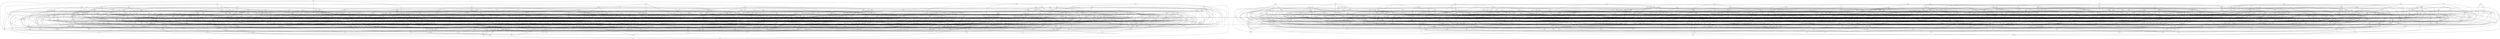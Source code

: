 graph aoc {cxq--nfp;cxq--chr;cxq--dzz;cxq--ljr;rgp--qbd;rgp--dxz;rgp--gjx;rgp--llm;crr--pkp;cbm--mpk;cbm--mfj;xtl--rqp;xtl--dgj;xtl--nxf;xtl--bcr;xtl--phb;nsj--zfl;bjl--dnj;nvj--jpn;qhd--tcs;qhd--vgk;qhd--mjs;qhd--tjt;qhd--mlf;qhd--fbh;qhd--jfb;dtk--zdf;dtk--dsb;dtk--xtn;dtk--czh;htd--kgm;htd--vtm;shr--szp;shr--zhz;jhs--dhv;jhs--frb;jhs--jhh;csm--fnb;csm--qjp;csm--rnm;lqp--ssv;lqp--qjj;lqp--gdv;lqp--vqm;rkd--ltx;rkd--fdx;rkd--xhj;rkd--gpx;tgt--pbb;tgt--vqt;cvr--zxx;cvr--cgt;zld--rdg;dtf--rxz;dtf--xjp;dtf--xks;dtf--vbt;hqx--ntz;hqx--nnd;fpz--nkd;pmp--smm;pmp--fgx;xpf--dkp;xpf--gzg;qjx--tgq;qjx--qkf;tdq--ngf;xds--rdk;xds--vdn;xds--zhx;xds--gvn;llh--ssk;llh--pqx;llh--tnn;cqb--rdg;zds--gzg;zds--tsj;dbr--nxt;dbr--grn;dbr--dkl;dbr--bcr;zgk--xls;zgk--hzr;ckq--rbh;ckq--hks;mzf--zcm;mzf--qjj;mzf--czj;mzf--cvj;lfr--xvq;lfr--cdj;lfr--gxl;lfr--htv;gzh--gdj;hjk--rpj;hjk--fsf;hjk--mkk;hjk--knx;jhx--lxc;jhx--fsc;jhx--tbn;mtf--vxd;mtf--llg;mtf--nct;mtf--sxg;ftl--fks;xfp--cjt;ddg--cbk;ddg--qmv;qmk--rjb;qmk--pmb;qmk--jjf;rms--nnb;rms--nqt;rms--hzv;rms--jll;lkl--tlb;lkl--gcg;lkl--brr;lkl--hpq;rdl--zgk;rdl--pqt;rdl--hjc;rdl--grl;knb--kvk;knb--lck;knb--mst;knb--fhg;vkb--zqt;vkb--jjf;vkb--qrd;vkb--mdz;vkb--bfp;jdk--snl;jdk--gpx;jdk--rqs;lsd--zjk;lsd--xnq;lsd--psf;lsd--xdl;rlb--lck;rlb--sdj;mmm--btm;mmm--vxd;mmm--svg;mmm--qcn;dsf--tcl;dsf--tfq;qql--dxc;qql--pxl;qql--xxh;qql--mvp;dgz--fvh;dgz--hsl;dgz--kqr;dgz--hlc;jlp--flj;jlp--dsf;jlp--nbb;szp--kzr;gst--crj;gst--llh;gst--rrh;gst--xtn;zkz--bgr;zkz--xzj;zkz--jxv;jjh--sch;jjh--cbm;jjh--spl;jjh--rqp;rhg--rjz;kcz--pvd;kcz--pjq;kcz--jbs;kcz--gxt;kcz--grh;kcz--flx;mmn--nrr;mmn--gtc;mmn--zlz;mmn--bnm;pxl--zfl;pxl--zvz;pxl--mgk;drn--pqg;drn--fpq;drn--bfj;drn--kdr;vpb--tbn;kbm--vjn;kbm--tzg;pmx--mbj;vzt--rcx;vzt--tlb;gnl--kcm;brj--fth;brj--zkq;brj--pbt;brj--gpd;brj--vth;vmf--nnj;vmf--znf;dmd--dgs;dmd--pxc;dmd--jdt;hlc--sfc;jqq--zln;jqq--tdq;rxc--mtk;knt--fqt;knt--pfs;knt--ztz;knt--bnb;qsk--cxd;qsk--xjx;qgq--nxf;qgq--rkz;qgq--gsr;qgq--lnq;gfj--ngh;gfj--dmd;gfj--stj;dfx--qqz;dfx--cnc;dfx--ckt;nbn--cft;nbn--gpp;xqq--ftl;xqq--jtk;xqq--frb;xqq--hfx;nqr--glh;nqr--njb;nqr--hrp;nqr--hbn;lhj--krc;lhj--hlx;xvj--tkc;xvj--qmv;mln--vvb;hqc--gdv;hqc--xjt;hqc--nkr;btr--dkc;btr--hrf;tlp--rfl;tlp--tqc;tlp--tgk;tlp--kpx;mmz--ngh;mmz--zjk;kgv--rrh;ffm--vtm;ffm--krb;ffm--rqn;ffm--xfp;zpf--lbj;bjq--jch;bjq--bjd;kqc--qpv;kqc--gkq;kqc--vgk;kqc--rld;rss--dxt;rss--glf;rss--nmp;rss--ldl;rss--hgg;rss--tdm;rss--vvt;cnz--xck;cnz--pnx;cnz--xqg;rnh--dcz;rnh--xnv;rnh--cqz;rnh--cht;rmg--mzm;rmg--pnl;rmg--zph;rmg--dpt;pfr--zkj;pfr--tzf;pfr--djz;cdq--dhv;cdq--mdd;cdq--qkf;cdq--btp;msq--fps;msq--jvz;msq--nhd;msq--jzs;qkk--jpn;qkk--kpx;qkk--bqv;qkk--vfd;qkk--bgd;fmr--mcl;fmr--rsj;fmr--cpf;vff--hkq;gsb--hpq;gsb--gdj;gsb--xjp;ppx--cpt;ppx--tjt;ppx--hkg;ppx--tjh;vlf--vzf;vlf--vsn;hsm--bps;hsm--bcc;xmc--mvm;xmc--zhp;xmc--njb;xmc--rmd;rvv--tbn;rvv--rrh;rvv--rnj;rvv--nsj;zrq--cpf;zrq--jzx;zrq--lnl;qcn--dkp;qcn--rpq;ggg--dzh;ggg--hxd;ggg--rqp;sjg--zdk;sjg--kzr;sjg--fmv;zbn--hgp;zbn--ltf;zbn--grh;zlh--hzm;zlh--jrb;zlh--tbn;xjt--hgk;xjt--ngk;zbx--htv;mqz--zkq;mqz--tkk;mqz--jjf;mqz--xsn;pfg--snl;jjg--rhk;jjg--qtb;jjg--gsb;jjg--tgt;mdg--szq;mdg--rxc;mdg--jbz;mdg--sft;mdg--rlg;mdg--szp;rtc--hbs;rtc--ftk;rtc--fpt;rtc--jmv;gjr--tbx;gxl--fbh;gxl--bxk;hgp--qpp;pdp--kpr;pdp--dmp;pdp--cjt;pdp--nlt;gnb--qzj;rqv--hxx;fxk--nxq;lzf--dxx;lzf--ttj;lzf--lhj;lzf--zkq;tzm--dkh;tzm--llg;tzm--mtr;tzm--bpk;dmn--xpk;dmn--rzn;dmn--pjk;dmn--kbm;fnv--ztt;fnv--jpl;fnv--gxb;fnv--mtr;sfd--gdj;sfd--mrq;sfd--qrd;ndj--cvj;ndj--txf;ndj--zfh;ndj--mtd;tfh--jsk;tfh--pdk;tfh--gxn;tfh--dgb;xpp--zql;xpp--vzh;xpp--xhm;hmv--rcj;hmv--kfm;hmv--mkk;shg--cnl;shg--stt;nsr--hrp;nsr--hbx;mtk--snz;mbk--nxt;mbk--plq;tzf--plv;tzf--mhj;tzf--ppp;xnn--qtb;xnn--cht;xnn--ngd;cms--ktz;rml--kdj;rml--zhz;nsp--rhb;mdd--vqp;mdd--kdj;mdd--fqx;tvx--zvh;tvx--vcc;tvx--tdq;tvx--mfh;qtl--qkf;qtl--ltr;qtl--jfg;qtl--rjb;hml--fth;hml--xrx;ftq--hhj;ftq--dcc;ftq--jkf;ntc--hkc;ntc--pnl;ntc--rcl;ntc--qsq;dvm--hqp;mbf--qjt;mbf--cnl;mbf--tnn;mbf--fnq;mrd--rqs;mrd--spl;ppf--qgz;ppf--xpx;ppf--fbh;ths--cds;ths--jnc;ths--dcn;brl--bjm;brl--mrq;gpp--mrq;gpp--tqc;mfm--lqg;mfm--mbq;mfm--shg;dnl--fhz;dnl--btm;dnl--nfc;dnl--tgk;hld--tvl;hld--rpn;hld--snz;xmp--nsp;xmp--xvz;xmp--gcp;dxz--rtl;dxz--mdz;dxz--hnf;rtj--rhb;rtj--hrt;xxq--jlk;xxq--snh;xxq--qtr;xxq--vlg;xxq--xdq;xxq--rxr;jzq--mvf;jzq--vrl;jzq--fxb;svg--rtl;svg--kkl;svg--hpq;qjt--xvn;qjt--jdl;qjt--vqm;nnn--vkq;nnn--mzm;nnn--gpb;nnn--mvv;dqf--fsb;dqf--jrb;dqf--qjp;fxh--lgp;fxh--xps;fxh--cnt;fxh--knq;jhl--vqp;ngm--thx;ngm--chd;dpx--kgr;dpx--nnb;pjk--ksk;pjk--mbq;pjk--lqr;ffp--xqh;ffp--cpt;ffp--cxv;pkc--mcz;rsn--dsf;rsn--ppd;rsn--lkl;qmv--jxv;vts--tkk;vts--jfg;bpx--ntv;bpx--lqd;bpx--ltr;bpx--vzf;scm--cnc;scm--rzt;gzl--zhq;gzl--vkq;kxc--gbp;kxc--pqq;kxc--chr;gxb--xtm;kpx--rhk;kpx--gcv;kpx--cbq;kpx--bfj;kpx--zxx;tfr--dmx;tfr--bdl;tfr--gmb;pgk--qvm;pgk--kzv;pgk--ddr;pgk--xjp;bxr--ngx;bxr--dfx;bxr--jdp;czs--fxb;czs--tkg;zlz--qjj;npt--fxf;npt--hxx;npt--dvm;shl--jvd;shl--tjt;shl--bmh;cqs--lmn;cqs--hks;dzh--tlc;zrp--nkr;zrp--mrn;zrp--djj;zrp--rhl;flx--zrh;flx--gql;gpx--ppq;zvz--kxt;zvz--rcj;nmz--tdv;nmz--ntv;nmz--vbt;jbp--bgr;jbp--gcp;qfn--jfb;qfn--qns;qfn--mhq;qfn--dfl;sdb--jvd;stm--mrj;dpf--xtm;dpf--vzt;dpf--gqx;hjq--vlh;hjq--bvq;hbn--gnz;hbn--mkv;xpj--fpz;zlt--tzv;zlt--zql;zlt--pkc;zlt--dzd;vnm--pmx;vnm--cck;vnm--jpp;vnm--vts;dgj--fnq;dgj--nnp;jkc--thq;jkc--rqx;jkc--fhj;jkc--pfd;dnj--ggb;dnj--rfp;kvf--gnk;kvf--cnf;kvf--klp;kvf--vxv;vxp--rpn;nlg--cbk;nlg--zvt;ztc--nbb;ztc--jhs;ztc--vbt;mpk--hsj;kxq--xhn;kxq--vcf;pjq--tzg;pjq--ktd;rnj--bbb;njf--jjq;njf--xtd;njf--bxq;njf--blq;tkh--pff;tkh--slj;bsq--cdj;blq--rnm;blq--btr;blq--gdv;blq--ptj;cvz--hqz;cvz--msx;cvz--lqr;cqz--ljn;cqz--ztz;cqz--fth;zft--tfb;zft--tdn;zft--mbk;pxq--gnk;pxq--vqm;lgr--lhj;lgr--zgc;lgr--rtk;bqk--tvl;bqk--jnq;bqk--nsp;cfb--znp;cfb--bxj;cfb--cgt;lsh--dhv;lsh--mxq;lsh--zzb;xck--gnk;gxt--grd;dcn--ctg;hxx--fjd;hxx--vdt;vlt--ktj;vlt--lgp;vlt--stt;gdb--phd;gdb--gbp;gdb--mrf;gdb--vts;kmk--gtn;kmk--cts;kmk--vjn;kmk--qcp;tlb--rlg;pvk--vpc;pvk--rfx;pvk--xtz;gqg--fpf;gqg--tbx;lqf--tvl;lqf--lfc;lqf--ngq;lqf--gxb;qkb--ngv;qnn--hmp;qnn--qpb;mlf--grs;xhb--qqd;xhb--krq;xhb--zqt;lzs--thq;cqd--rmm;cqd--plv;pbv--vmf;pbv--lxl;pbv--rhk;pbv--xhb;jvx--sxc;jvx--pgx;jvx--xtc;jvx--hkc;ngq--pff;fph--cgv;fph--jdp;fph--slr;fph--jdk;zns--xpp;zns--clm;zns--ftl;zns--cqs;zns--gdx;psd--hkc;psd--ngv;psd--pvk;psd--mkv;ngx--jxm;ngx--mcb;vcf--xmq;vcf--nqz;gbx--kbd;gbx--ftk;gbx--vdm;gbx--kvd;zhz--dcz;lrz--rxn;lrz--stj;spk--dtk;spk--vjn;spk--bhm;spk--kcf;spk--njb;ftr--jcf;ftr--srn;ptd--qrz;ptd--nkn;ptd--xjx;ptd--scm;kgm--qmd;kgm--mhq;bkk--qrv;bkk--nrr;bkk--rjf;gjv--fcc;gjv--bxq;crj--qfq;ngh--vsn;ltf--mjm;ltf--qhj;qjp--ktj;gxh--gql;gxh--hrl;gvn--tkg;gvn--ngp;zth--vkq;zth--bhm;zth--kvr;zth--jbs;mtj--zql;mtj--vxd;mtj--prn;gtq--qhj;gtq--xlp;gtq--mff;xrx--ccl;xrx--bsz;xrx--qmj;cxd--zsr;sfc--dgj;sfc--xtz;dvx--qhj;hhs--tfb;hhs--kcp;lhs--kqg;lhs--vkq;lhs--pkj;lhs--mpm;jmk--fpq;jmk--nzc;jmk--sxg;jmk--lvt;lpv--xxj;lpv--rlg;lpv--dzz;xtn--zrh;xtn--qgx;gzm--dcs;gzm--jdp;gzm--tfj;cnj--dzz;cnj--ssf;cnj--dkj;cnj--vzf;pqx--nqs;knq--ssv;knq--cnc;qsb--jlk;qsb--hqc;qsb--tfj;qsb--bhm;qsb--xzb;qsb--xgs;gtc--zrs;gtc--mln;mrf--tfq;mrf--hfx;mrf--jvz;jxz--thq;jxz--mzm;jxz--thz;vlv--zlh;vlv--hmm;vlv--cmg;vlv--tgb;hjc--gpb;hjc--fsk;hjc--gnl;vgm--pzl;vgm--kxt;hdb--hkg;hdb--hgk;hdb--snh;hdb--glx;cjz--rrs;cjz--rtk;cjz--zkl;hkc--xpj;dhp--fgn;dhp--lzs;dhp--tdn;dhp--dvx;dhp--gpx;ddt--jsq;ddt--rjm;clm--hzb;vth--jjf;vth--bfj;nrx--tdt;nrx--rsc;nrx--cfr;nrx--kxq;bkb--zxg;bkb--ztz;bkb--szh;crk--sgs;crk--tlj;crk--bqv;crk--xmj;crk--zjm;tmx--ckg;tmx--vgm;tmx--rdm;tmx--rcm;tmx--mhd;kbd--mvm;kbd--smz;kbd--xtc;qld--jnv;qld--gpf;qld--zrh;qld--xgs;jfb--pvb;jfb--hmm;shm--dgb;shm--pdf;mff--bvq;pdh--bqk;pdh--ztt;pdh--zkl;pdh--dns;pdh--xch;nmg--bfg;nmg--qmd;nmg--tbb;nmg--qcp;vnb--bsz;vnb--mmz;vnb--klj;vnb--vkf;vnb--nfc;xxj--ljr;xxj--jmt;xxj--txt;xxj--njd;dns--plv;ccs--lpx;ccs--djn;ccs--hxh;ccs--pcj;ccs--cnk;fsc--stg;xnv--fzp;xxh--dgr;xxh--kxt;vtb--mjm;dzq--plv;dzq--dkj;dzq--lhd;jxn--xzr;jxn--jkm;jxn--hkg;jmp--gvb;jmp--hqz;jmp--ths;jmp--cnt;jmp--fnj;tck--vzh;tck--tpd;tck--tsj;hlx--rhk;hlx--vrl;hlj--hgk;nnj--tbx;cts--mln;cts--fqn;cts--thz;qsq--ckt;fps--xgk;fps--ngp;ffg--kpt;ffg--hgg;czj--vvb;czj--jrb;czj--pfg;xzv--pvb;xzv--fmr;xzv--gql;qhf--hgg;qhf--chd;qhf--jdl;nfh--rrg;nfh--crj;nfh--hqh;nfh--mdh;nfh--cbf;fmv--lck;fmv--brd;qsr--qgz;qsr--cml;qsr--bxq;qsr--kvr;bjx--brr;bjx--npg;bjx--trc;bjx--lxl;bjx--pzc;hmm--sch;mph--fhj;mph--jbm;mph--hsz;xqm--fcc;xqm--sdn;xqm--vfm;xqm--vxc;xqm--gsx;kxs--dnf;kxs--jqm;kxs--vcp;kxs--zht;lzx--pmp;lzx--xpv;fxr--xvl;fxr--vbv;fxr--dmx;fxr--dgs;pkp--dns;pbz--nfm;pbz--chr;pbz--bxj;pbz--ddr;fcf--qmk;fcf--vzt;fcf--fxk;fcf--dzb;fcf--qbj;djj--ldb;djj--vxk;vqq--dgm;vqq--qgm;xlg--fxk;xlg--ssf;xlg--lhd;xlg--rgj;vdn--mxq;vdn--zmj;cdk--jgp;cdk--njf;cdk--qtz;ffb--cfb;ffb--rtl;ffb--jlp;ffb--ztc;ppn--psp;ppn--scm;ppn--cjt;zsp--mpm;zsp--knx;zsp--hzr;zsp--hbx;zsp--bff;tgb--vqm;tgb--qtr;rfd--dhp;rfd--gxl;rfd--ffm;hjv--fdx;hjv--fsc;hjv--mfm;kcm--gql;cck--gzv;cck--fmv;vfg--bnm;vfg--pnx;vfg--vnp;vfg--kfm;lfx--sft;lfx--bqh;lfx--qmj;lfx--dzz;lfx--pqq;lfx--tkg;sfq--dkc;sfq--xgs;sfq--bhh;sfq--xvq;rsz--kqr;jdl--cnt;ntn--zqb;ntn--stn;ntn--xhn;ntn--fhz;lqb--xvl;lqb--vxj;lqb--qtl;lqb--vkf;snh--mch;hfg--lgr;hfg--xnn;hfg--cjf;hfg--mdt;hfg--bsz;zqt--ghk;zqt--nmj;zqt--ljr;rfc--rml;rfc--lzk;rfc--xvz;rfc--kxc;tbb--nxf;dsk--jfm;dsk--nhg;dsk--smm;dsk--hfv;dsk--vjc;fsk--hrl;fsk--vng;zfj--gqg;zfj--tkj;zfj--fgx;zfj--mbj;mxn--dkl;mxn--cxs;mxn--zcm;mxn--dsb;xfg--gnb;xfg--dkc;xfg--dhp;xfg--zhp;mqj--mdt;mqj--jbz;dbh--qgd;dbh--vqm;zhr--xmd;zhr--mhm;zhr--nkl;ccf--qlr;ccf--rld;ccf--psp;ccf--hxc;ccf--dxc;grh--nkd;snb--smx;snb--fpp;snb--slj;zln--nzc;bff--tbk;bff--cpf;bff--vff;bff--fcc;bff--sss;dgr--fsk;dgr--blk;rzn--jch;dcz--zql;pdk--hpq;pdk--nnx;rqn--fnp;xtd--hrl;xtd--qpp;qhn--pkc;qhn--ngh;qhn--snz;qmf--ppp;qmf--rgj;qmf--fmv;qmf--mkp;tld--cfl;tld--gpb;sss--rnj;sss--kvr;sss--stg;sss--jgp;vkx--tbm;vkx--hbs;vkx--dvx;vkx--jck;gcg--nmh;gcg--bjl;gcg--clm;hhm--qlr;hhm--bvc;pvd--gxt;pvd--pkj;nfp--jcf;czv--mdt;czv--bdr;mgt--kxc;mgt--mhn;mgt--pmf;mgt--bhq;lcj--pkp;lcj--mtj;pzc--gpd;pzc--stn;fnl--mlr;fnl--qff;fnl--dtd;lmv--gdt;lmv--xqq;lmv--sxg;lnq--rcm;zdl--xtc;zdl--jvd;zdl--jvx;zdl--mtd;blx--hkq;kgr--zrh;ppq--bhm;gpd--cms;jpn--qgl;jpn--bjl;gmb--xmt;gmb--nnj;gmb--rtj;kvl--vlt;kvl--cnz;kvl--nxf;kvl--rdl;pmb--snz;nzc--hrt;nzc--dzz;nzc--qcn;vpg--npt;vpg--vkp;vpg--csd;vpg--vjv;rfl--cmn;dgs--rcx;bfp--rkg;bfp--rcx;zsr--sch;zsr--qrz;jft--lvp;jft--zft;jft--blq;jft--pxq;znf--gjx;znf--lzx;znf--mfr;znf--nqx;ccl--cbq;ccl--bgr;vkp--nqz;vkp--ngp;hkd--mtd;hkd--tbn;hkd--ppq;qbn--jxt;qbn--jsk;qbn--hvz;jmt--dcp;jmt--rhg;jmt--hkl;nkl--xpn;qpz--jgc;qpz--jrb;qpz--vnt;qpz--xpj;zzm--knx;zzm--smz;zzm--tjt;zzm--cjc;zzm--qgx;zpc--bhq;zpc--ccp;zpc--gjx;zpc--pmx;bzt--qsq;bzt--fcc;bzt--zxc;bzt--tdn;gnm--vxj;gnm--rkg;gnm--pmb;gnm--qmz;gnm--qhs;gnm--gsk;gnm--vtn;bjn--rxn;tdr--dnf;tdr--zmj;tdr--smx;hsk--dzd;hsk--tkc;hsk--dgb;ppp--zld;ktz--vdt;qhh--jxm;qhh--kxz;qhh--thz;qhh--jkf;jvl--jfm;jvl--csd;jvl--rxj;jvl--jhl;njb--gpm;zvf--rcl;zvf--vxk;zvf--jjq;zvf--dlb;zkt--pzl;zkt--mcr;zkt--gpf;nkc--pzm;nkc--zkn;nkc--cms;nkc--dkp;zmc--ckg;zmc--qtr;bcc--xtz;bcc--bxg;ptj--fnb;rzv--ccl;rzv--jsq;vpl--htv;jzh--czs;jzh--shk;jzh--bhq;jzh--lhj;xnx--zzm;xnx--bxq;xnx--cjc;xnx--lkx;xnx--xxh;jdp--mfj;hmp--qdt;zkg--xpx;tgc--htd;tgc--qql;tgc--gzl;tgc--vnh;kkj--fdx;kkj--pvk;kkj--zpv;vbt--ljn;vbt--jvz;tjr--qnx;tjr--hbs;tjr--bkk;tjr--zpf;tjr--kkn;txf--kcb;dch--mlr;lnv--vxc;lnv--slq;lnv--hjv;vgk--crj;tgx--jtr;tgx--zlz;vxk--vlg;hvb--cht;jpq--cft;jpq--tlf;jpq--fgx;jpq--tbp;nfm--cfk;nfm--sxg;nfm--tdv;cbq--rhb;cbq--ttc;ksc--bhh;ksc--rzn;ksc--ljz;hxh--mlt;hxh--gxn;hxh--tkk;kqf--bdr;kqf--dcz;kqf--pjh;kqf--vcf;zkr--fxf;zkr--lzk;zkr--jtk;zkr--xks;tcf--lnk;djz--nqz;djz--gmd;jgf--jqq;jgf--mkp;jgf--gjr;jgf--tkk;jgf--txt;dzz--hvb;dzz--gbp;cgx--bqn;cgx--lqr;cgx--nxz;cgx--qsk;lkg--mhn;lkg--mck;lkg--smx;dcp--kvk;dcp--jtk;vrf--zbx;vrf--xlp;rqt--dmp;rqt--dfl;ppd--fsn;ppd--xpn;cjx--kkl;cjx--lhn;cjx--xgk;cjx--zvt;cjx--zkj;fhg--vkf;fhg--ttj;fhg--xpn;mbc--xmq;mbc--sbn;jpj--cjc;jpj--zph;jpj--fgn;jpj--ckg;pnl--xpk;pnl--qgd;btp--shp;btp--zxm;kkl--lzk;kkl--sjg;bmh--sbj;bmh--grd;bmh--dpt;ndl--rqx;ndl--rzt;ndl--hjc;ndl--ctg;mjt--jll;cbj--cxd;mdh--dpx;mdh--qns;mdh--jfp;krt--pgz;pqq--kzr;pqq--jqm;bkg--qgl;bkg--sjj;bkg--dvz;fdh--cvk;fdh--pll;mvf--zdk;cjj--zqt;cjj--cfk;cjj--bzg;pfs--ngf;dhk--lhg;dhk--rsz;dhk--mfm;cvk--flj;cvk--mhn;cvk--xpf;bzg--ddg;xhm--cqd;xhm--sxg;xhm--zln;sqx--xjf;sqx--gsk;sqx--mfh;sqx--hvb;lqg--zkg;lqg--bfg;fxf--bjm;fxf--gxn;txr--bvc;txr--szd;txr--snl;cdh--qjg;cdh--nmp;cdh--gnl;cdh--gtp;cdh--qtz;dbl--nnp;dbl--fnb;dbl--vvb;dbl--hlj;gnh--nrh;phk--hsm;phk--jkf;phk--qsq;rhl--vgk;rhl--nnd;rhl--pgz;vtt--ftl;vtt--fnv;vtt--pch;vtt--psl;vtt--lxl;kxt--hbs;ljk--cts;ljk--mdh;ljk--cjt;ljk--lqr;kpr--qkb;kpr--qgd;jgc--fnb;jgc--hlk;jgc--blq;cgt--pls;nct--cbq;nct--kbq;bql--jjf;bql--nnc;bql--fhc;bql--rjp;bql--hbj;xvz--jhl;xvz--ntm;shf--zjm;shf--hfl;shf--qcn;shf--dmx;mck--nvj;mck--zzb;drx--lvn;drx--gpb;drx--jtr;drx--sdb;vqn--ssk;rkg--hpq;rkg--dnj;ltx--mjs;brb--mtk;brb--fzp;brb--kpx;brb--ssf;zjs--mvl;zjs--zfl;zjs--cml;bcr--gll;gmv--bpk;gmv--rkh;gmv--lgf;gmv--vmf;nmp--tbm;jrn--rnq;jrn--xlb;jrn--rls;jrn--qbn;jrn--tzv;qpb--zzb;fhz--zkl;ccz--qpg;ccz--kgr;ccz--tjl;ccz--gqd;ccz--xfp;plv--mfr;zrl--nbn;zrl--cmn;zrl--lkg;zrl--nzc;nkr--cmg;vxn--fsf;vxn--cxd;vxn--vqn;xvk--qmz;xvk--fvd;xvk--gqg;xvk--vfd;nbk--pqx;nbk--mhd;nbk--jbl;nbk--zlz;thb--rfx;thb--qzj;thb--nkd;thb--nzh;kcf--ksk;kcf--dgm;kcf--rcl;kcf--hkq;jht--kcb;jht--gpf;jht--zpv;jht--jdp;slr--lnk;gtr--qbh;gtr--grd;gtr--jtr;gtr--pfd;gtr--gnh;vnt--nhm;vnt--xmn;ftk--vff;ftk--fqn;xvn--hgp;xvn--cnt;xvn--vpc;pzr--qnn;pzr--gvn;zhp--kcb;dtn--gll;dtn--kpr;dtn--ffp;dtn--sbk;dtn--sfh;dtn--tgx;dlv--ptj;dlv--jjh;dlv--dgm;kqs--fnl;kqs--nbl;kqs--nsq;kqs--zzb;kqs--ppz;vnp--mmn;vnp--jpc;vnp--cbj;flv--jsk;flv--shc;flv--vlf;flv--qcf;jml--bqk;jml--rnn;jml--jnq;jml--cqb;nkh--dlg;nkh--vpb;nkh--hqx;nkh--rqn;gbn--lqk;gbn--lgp;gbn--zxs;gbn--cmb;rcj--dgm;rcj--rcl;jxl--xdk;nhg--zmj;nhg--tgk;nhg--dkh;nrp--dgm;slj--jhh;slj--jsq;lxc--xzr;rsj--bjd;fsn--cmn;bjd--jxm;vjv--dcp;vjv--frb;vjv--rfl;ggm--qpg;ggm--ngk;rls--dhv;xvq--ktj;ffh--ssk;ffh--cnf;qtb--rpq;jmf--mjr;jmf--kkj;jmf--gll;jmf--fpt;jmf--zrp;bjp--ttr;bjp--zjk;mcp--mmz;mcp--snb;mcp--vqv;mcp--ncv;mcp--rdk;lhb--bkb;lhb--vth;lhb--gmv;lhb--zxm;crb--xhj;crb--lqr;jkb--xnv;jkb--rcv;jkb--qdt;jkb--lck;jkb--krq;jkb--qll;jll--xdk;jll--fnq;jll--xpk;glx--zhp;glx--fhj;glx--bnm;grn--vdm;grn--tdn;grn--qtz;cfl--kcp;cfl--xrq;cfl--qqz;kdv--jsl;kdv--zdf;xzz--tgq;xzz--rpn;xzz--qmj;qlf--lzf;qlf--zxg;qlf--glv;qlf--ppz;vzm--rtj;vzm--cqd;vzm--npg;lrc--zmn;lrc--vdt;stq--sch;stq--zfb;stq--bqn;stq--pkj;rqs--cpt;ncv--nmz;ncv--hnk;ncv--ghk;ncv--prn;jjv--nlt;jjv--sfh;jjv--bvq;zzb--hnf;zzb--nmj;ktl--vrf;ktl--jtr;ktl--vxn;ktl--shl;jsn--nkn;jsn--nkd;jsn--cmg;jsn--gtn;tgq--krq;plp--cvr;plp--tck;plp--pzr;bpv--plp;bpv--vpm;bpv--ppz;bpv--pzc;bpv--mrq;bpv--zxx;pqc--qfm;pqc--hlz;pqc--lhb;xmq--cvm;xmq--txt;bmv--xvz;bmv--xtm;hqh--mvm;hqh--zpf;thz--tmk;vxz--rsz;vxz--xqg;vxz--tjh;vxz--hgp;vxz--zbn;qjj--qrz;qjj--rfx;vsg--smx;vsg--zmj;vsg--tbp;vsg--dns;sgs--hsk;sgs--pmx;sgs--fxv;kpk--gqx;kpk--smm;qhq--ccp;qhq--tsf;qhq--rdg;gzg--stm;hsj--jkm;nqx--nrs;nqx--tvl;nqx--zhr;qgx--gpm;dnf--hsv;dnf--rtk;pmr--dtd;pmr--dvm;pmr--hdd;pmr--mhj;mrs--ftr;mrs--czv;hkl--tdv;hkl--vjz;jqm--bdr;hnk--hmp;hnk--trc;hnk--zqb;kgd--dsb;kgd--vpc;kgd--rrh;kgd--hhm;kgd--gpf;dcs--knq;dcs--vtb;dcs--qvv;mhd--jbs;mhd--dgj;mhd--vdm;mkp--mtr;zqp--xnq;zqp--xhn;zqp--fks;zqp--hml;zqp--txt;zqp--jfg;qkg--jxl;qkg--vff;zfb--kgr;dbx--dvm;dbx--vbv;dbx--xvl;dbx--ktn;vxv--hgg;vxv--dmp;vxv--dvd;hqz--qvv;qcp--glf;qcp--vqn;vsn--jsk;lrh--djz;lrh--spd;lrh--cqb;zdk--zld;vfj--ddt;vfj--vxp;vfj--bqv;kms--ptj;kms--gnk;kms--dcn;kms--cgv;npz--lbj;npz--thq;npz--fnp;xqg--rnj;xdq--qkg;xdq--gpm;xdq--sfp;tkc--qhs;tkc--prn;qqj--glh;qqj--cds;qqj--zpf;qqj--tgb;qqj--xvq;fpv--qhs;fpv--vhm;fpv--gdt;fpv--fzh;gsx--bsq;gsx--dcs;gsx--qhj;vnh--txf;vnh--kvd;vnh--dxt;vnh--cnf;fhc--hnf;fhc--zmn;qbj--bqv;qbj--mst;qgd--sdb;qgd--nrr;vhn--spd;vhn--tck;vhn--nxq;vhn--pdf;vhn--rjz;vlh--xjx;zgc--crr;zgc--jzs;zgc--jhl;zgc--lrz;zgc--jpp;rjz--zxm;rjz--xmt;dqr--kxz;ltr--pff;ltr--vdt;bvc--czh;bvc--gkq;xls--mcr;gtp--xck;gtp--ntz;gtp--pnx;hfs--cgv;hfs--hnp;kps--tsf;kps--bqh;kps--pls;kps--mlr;kps--cvm;kps--szp;ljh--fnq;ljh--gvs;ljh--tns;mvz--nbk;mvz--hxd;mvz--hfs;mvz--lvp;mvz--ffg;mvz--jgp;mvz--mbt;mvz--qjg;fhp--qvv;fhp--gvs;fhp--htd;zvh--mbc;zvh--bfn;zvh--tfn;zvh--pfr;bjm--shc;bjm--gjr;krc--znp;hkg--mrn;hkg--qns;klj--kzm;klj--vdn;klj--tkg;lpk--rgc;lpk--fpt;lpk--jzx;lpk--hsz;tsq--dvz;tsq--zqb;tsq--xsn;tsq--xvj;jzs--sbn;jzs--frb;ssf--ktz;gfk--tdv;gfk--fzt;gfk--vzf;pqb--csj;pqb--szq;pqb--qll;pqb--jfg;zkj--jqm;rjm--shc;frl--hqp;frl--bxj;frl--xvj;frl--brl;frl--thx;nzs--ppd;nzs--rlg;nzs--rzv;hmk--xnv;hmk--jpq;hmk--mgc;hmk--kxc;qgr--xsn;qgr--qqd;cfr--ttj;kfv--tlc;kfv--zkt;kfv--cjc;kfv--hjq;kfv--lhg;rgt--rcv;hnr--kzm;hnr--rqv;hnr--cgb;hnr--lzx;hnr--kdr;hnr--qhn;hnr--pmp;tjl--rkd;tjl--rcj;tjl--xtd;fms--qpb;lcd--fvh;lcd--hsj;lcd--tns;xpv--xmd;xpv--lhn;rfh--rtk;rfh--tsf;flj--zhx;xjf--ddt;xjf--zdk;xjf--qrd;xjf--mlt;bfn--nnx;bfn--nnc;lqd--lxl;lqd--lhd;cgv--phb;cml--nkr;cml--dpt;cml--tgx;cml--qkg;tds--lvn;tds--zfb;tds--vxk;tds--kvr;hxc--rgc;hxc--nzh;mmc--ffh;mmc--mjt;mmc--nmg;kjq--tdt;kjq--bkg;tdv--xnq;tls--nct;kdk--zfh;kdk--mvv;kdk--ggm;kdk--ppq;rnz--hcp;rnz--mqj;rnz--hsv;rnz--fsn;fqx--xpv;mgk--nkn;vbz--qfm;vbz--vsn;vbz--rhb;vbz--gqx;hbk--znp;hbk--chz;ssv--zrh;ssv--zbx;vqt--dhv;vqt--znp;mlt--xdl;jnc--vlh;gsk--mck;gsk--dpf;qpr--sfc;qpr--kpt;qpr--zfh;xzj--fpp;xzj--kps;xbk--bfg;xbk--ggg;xbk--bbl;xbk--gtr;xbk--gxh;xkp--krc;xkp--xzj;xkp--vlb;mnd--nrh;mnd--qgm;mnd--xpk;mnd--jxm;ctj--dqf;ctj--mfm;ctj--nsr;ctj--dcn;qzz--mkk;qzz--pvb;qzz--xtz;bbl--mrd;bbl--xpk;bbl--tbn;bbl--kpr;tbj--bqd;tbj--qkb;tbj--gnb;tbj--cph;tbj--krb;bts--vzf;bts--vpm;bts--shp;bts--llm;prt--zln;prt--vlb;prt--hrt;prt--sjj;gnr--fgg;gnr--lnq;gnr--flx;gnr--czh;ngd--kps;ngd--qhl;ngd--bdr;ngd--cht;zsj--cdk;zsj--tbm;zsj--jjh;zsj--mcb;zsj--kcz;mhr--qgz;mhr--zkc;mhr--rfd;mhr--prv;lgv--hfs;lgv--kqg;lgv--fvm;vng--stg;vng--mjt;vng--rnj;kml--rnq;kml--ngf;kml--dvz;dxj--mvf;dxj--llg;dxj--zln;dxj--vbt;lpm--vmf;lpm--lrc;lpm--rkg;lpm--ckq;lpm--rxn;lpm--sgd;pzb--gjr;pzb--rqv;pzb--gxb;nqt--jlk;nqt--hgg;nqt--scm;lmn--vlb;lmn--gbp;lmn--sbn;zkc--hgk;sft--mcz;sft--mfr;tdm--lzs;tdm--mhq;tdm--ndl;tdm--fhp;rsx--nzs;rsx--sjj;rsx--vnm;rsx--nbb;rsx--tgt;sqh--zkg;sqh--gtc;sqh--blx;sqh--cvz;tvk--plq;tvk--pxq;tvk--ggm;tvk--qgz;zmj--jvz;jgm--rfh;jgm--gpd;jgm--jbz;jgm--xqq;jgm--jcb;tlc--tfj;tlc--tlv;pcv--jxl;pcv--mvv;pcv--zhq;pcv--qrz;nmh--qhs;jcr--gpb;jcr--lbj;jcr--fqm;jcr--zlv;zkn--zdj;zkn--spd;zkn--qdt;nrk--mdt;nrk--qnn;nrk--fqt;nrk--nmh;fqm--rcm;fqm--mfj;qcf--zxg;qcf--nsq;qcf--msb;lzk--zvt;qhl--cbk;qhl--xnq;qhl--xhn;zkq--fgx;chd--gnz;mrq--brd;dxc--qsq;dxc--blk;vjn--ksk;gxx--bct;gxx--nrs;gxx--tkh;xhj--zrs;xhj--rqt;xhj--jgp;krh--lrh;krh--pdf;krh--cgb;tbz--nfp;tbz--rlb;tbz--xzz;jkf--bbb;pqf--ntk;pqf--tht;pqf--tqk;pqf--tns;clb--lpx;clb--jbp;clb--fhc;vvt--prv;vvt--hlk;vvt--lqk;tkj--vkp;tkj--qjx;tkj--tzf;bbc--cms;bbc--pdh;bbc--zht;bbc--qbj;bbc--rgp;cvj--vqf;cvj--dfc;cvj--cmg;qgm--ckt;vtn--nkl;fck--nmh;fck--vmn;nrs--szh;nrs--tpd;bmk--cgv;bmk--vpl;vqm--qpg;prn--ddg;vdp--tlj;vdp--nbn;vdp--ckq;vdp--dkp;vdp--gfk;vdp--czv;hrp--nnb;hrp--pzl;kmz--xpn;kmz--djn;kmz--fjd;kmz--dtd;glf--jbl;glf--szd;qns--gxh;jjf--dgs;rjd--jkc;rjd--tmk;rjd--glf;rjd--hrf;rjd--czh;rjd--tqk;klp--tbf;klp--rsj;klp--mbk;klp--hvp;bqh--hfv;bqh--chz;vkm--sbj;vkm--ltx;vkm--zdf;vkm--kmx;vkm--hhm;mfj--sbj;nvf--bjd;nvf--dzh;nvf--jvx;nvf--bjq;gkl--rgj;gkl--fck;kcp--blx;pzm--zld;blk--zpv;blk--mpk;blk--rqt;blk--qcp;bkn--pzm;bkn--gmv;bkn--mdd;bkn--xmp;bkn--gxj;vcx--nnd;vcx--xrq;vcx--grs;vcx--sbj;slz--lsh;slz--dnf;slz--lxl;slz--fxk;mct--jsq;mct--hcp;mct--jcf;mct--vfj;mcb--rcm;dxx--gcv;vdd--nkl;vdd--rxn;vdd--zdj;vdd--lgf;qjh--vqq;qjh--jsl;qjh--ntk;qjh--cjc;hcp--jcf;hcp--cck;gmd--vtn;gmd--rxc;hvp--jhx;hvp--tld;hfv--fpf;bsz--zvt;shk--kpk;shk--brd;shk--dnj;nbl--rnq;nbl--ljn;nbl--zkj;nbl--mbc;bqd--ngv;bqd--qfq;bqd--nrh;bqd--dvx;bqd--snh;jmj--hkd;jmj--bqr;jmj--ntz;jmj--czj;jmj--mph;jmj--mlf;jmj--ltf;pfd--rcm;pfd--nrr;xlb--dzq;xlb--gxj;xlb--qqd;xlb--rjb;xlb--xgq;bbs--bsq;bbs--mpk;ggb--mbj;xts--bjl;xts--bqc;xts--smm;xts--nfp;dcm--cgt;dcm--rlb;dcm--fxv;dcm--czs;tcl--zdk;tcl--gpp;shp--txt;psl--rxj;psl--bzg;qbd--pfs;qbd--hlx;qbd--hkl;jcf--dnj;jcf--jfm;mcl--nrp;mcl--vlg;mcl--jck;gvb--kgv;gvb--hvp;gvb--mvl;dqp--dtd;dqp--rzv;dqp--kbq;dqp--spd;dqp--fhz;hsz--dgr;lqk--ztg;lqk--dpx;lqk--qmd;mrl--gdt;mrl--mfh;mrl--lmn;mrl--gzv;rdc--jjv;rdc--jnv;rdc--tch;rdc--nxz;rdc--hlk;tfn--crr;tfn--qkf;tfn--szh;rmd--zdf;rmd--qqz;rmd--qgx;lkx--nrh;lkx--krt;lkx--kzx;lkx--jvd;lkx--nnd;zqb--dxx;zqb--qgl;zqb--qhq;zqb--hnf;dmz--czh;dmz--mpm;dmz--ntk;dmz--hqz;tgj--dkl;tgj--tfj;tgj--qrz;tgj--vxr;szh--txt;hbx--bbb;cgb--gdj;cgb--qrd;cgb--pkp;kqg--pfg;kqg--jfb;krq--jfm;pcj--tbp;pcj--vrl;pcj--gjx;psp--qpp;qzj--qrz;qzj--xtc;qzj--bbb;qzj--jxn;tfq--qmj;tfq--rjm;mcz--nmj;mcz--fzh;trc--tck;bjc--fdh;bjc--fnm;bjc--vsg;bjc--zkl;vzh--fxb;vzh--jpl;vzh--jtk;snl--vff;brr--bgr;brr--vqp;brr--hks;jjm--kgd;jjm--qjh;jjm--jmf;jjm--xzr;stj--jdt;sgd--zht;sgd--cfr;sgd--crs;tlj--jzq;tlj--bsz;tlj--znp;fnj--tqk;fnj--lpk;fnj--gnb;djl--vdt;djl--jhl;djl--ngf;djl--qvm;djl--rxz;djl--gmd;lgp--xpj;bqp--tzv;bqp--tls;bqp--stm;bqp--vnm;bqp--lcj;mkk--bps;mkk--mfj;fsf--cpt;fsf--rld;xhn--pls;mdl--stt;mdl--bnv;mdl--xpj;mdl--qsq;srn--xtm;srn--dkp;dfd--hrl;dfd--ffg;dfd--xlp;dfd--mmc;mvr--fsx;mvr--lgf;mvr--mqj;mvr--cjz;glg--hlk;xqh--gzm;xqh--dbh;xqh--ktj;mkv--nkn;lbj--mfj;bcm--hjv;bcm--zzm;bcm--jnc;bcm--xdk;xvl--vbv;fvm--ccp;nhd--fqt;nhd--cfr;nhd--mdz;gnt--gnl;gnt--jch;gnt--hsz;gnt--mch;nsq--xtm;qkj--rfx;qkj--jch;qkj--cxd;sfh--ngk;vxc--nlt;vxc--mcl;tbp--msb;dvd--zkg;dvd--vpb;dvd--jll;sxc--psd;sxc--cjt;sxc--xgs;csj--pjh;csj--nnc;csj--mtk;csj--lrc;jbz--bdl;rmm--vbv;zgt--hbk;zgt--pmf;zgt--znf;zgt--gzh;nng--ngq;nng--zmn;nng--zkz;mch--bxb;mch--lqg;mch--zpv;mch--xls;jfm--frb;vfd--gds;vfd--fhc;jfp--rcl;jfp--mtd;jfp--jjq;rrx--xgk;rrx--zhz;rrx--dtd;rrx--xmt;rrx--kjq;bss--tdq;bss--nkc;bss--njd;bss--fpv;hvz--zzb;xpk--nzh;fgg--xls;fgg--kgv;zlv--ldb;lnl--mzm;lnl--mrn;lnl--qjj;nnl--vjz;nnl--rtl;nnl--ghk;nnl--gkl;bmd--tlf;bmd--dvz;sjl--nhn;sjl--tnn;sjl--bvs;sjl--cpf;ttc--fpf;ttc--kvk;fqn--jkm;fqn--grs;rnq--lhn;hnp--xpx;rrs--jnq;rrs--ljr;rrs--qfm;krr--shl;krr--kcm;krr--ltx;krr--psp;pnh--tsq;pnh--hvb;pnh--dxx;pnh--fsx;ngp--qmv;mcr--ngv;xtj--gvn;xtj--gfk;xtj--hfl;xtj--pqb;tgk--vxp;tgk--rbh;tlm--rzn;tlm--fpt;tlm--zvz;tlm--qjt;nhm--mgk;nhm--msx;ghs--vqm;ghs--jmv;ghs--cts;tlf--lfc;tlf--zdk;xst--hzr;xst--bxb;xst--lnk;xst--fgn;xst--hzv;tlq--bbb;pvb--dqr;pvb--hgg;kzx--htc;kzx--xzb;mhq--gxh;hfx--hqp;hfx--mhj;ckg--vvb;hmc--rzt;hmc--jjh;hmc--jjq;hmc--zkc;xlp--tbn;bqn--gkq;bqn--htv;bqn--jsl;rsp--fhp;rsp--vrf;rsp--sfh;thv--pjh;thv--cpp;thv--gxx;thv--bmv;tbk--xrq;tbk--vqn;tbk--grs;hvq--ppn;hvq--lgv;hvq--zrq;hvq--vtm;hvq--tbm;hvq--kxt;sdl--rsn;sdl--rjp;sdl--mtz;sdl--hld;jpl--gqx;vxd--qmz;hng--ppf;hng--ngm;hng--blk;hng--htv;ngk--jbl;ngk--jnv;shh--ggb;shh--kjq;shh--qfm;shh--rtk;shh--tpd;krz--tmk;krz--gtn;krz--rsj;krz--rld;gfd--rfh;gfd--tbz;gfd--slz;gfd--btm;gfd--rmm;ztg--tnn;ztg--zsr;phb--kxz;phb--vvb;glv--vdt;glv--xmd;fvh--grh;fvh--mcb;kzm--ztz;kzm--ntm;rrg--pqx;rrg--nqs;rrg--kpt;ddr--kdr;fjd--bct;jnq--hks;jnq--pff;glh--dqr;glh--gzl;glh--bjq;glh--dbh;glh--tld;rpq--xmd;xrd--tmk;xrd--tgb;xrd--qjp;xrd--grs;cxs--gnz;cxs--dqr;cxs--glg;tqc--fpp;djn--szh;llg--fqx;rkx--cbj;rkx--jbm;rkx--gxt;rkx--zlv;rkx--hvq;fsb--gtc;fsb--cnc;fsb--xhj;jjr--kdj;jjr--brl;jjr--rxc;jjr--bjp;jjr--chz;jjr--fpf;fnm--brl;fnm--ntv;fnm--vcf;qrv--kxz;qrv--qkb;qrv--qlr;cfk--cft;kbv--fqt;kbv--fmv;kbv--tdr;kbv--rpq;fdb--kml;fdb--hbk;fdb--dcp;fdb--zxx;tlv--jsl;tlv--qfq;bhq--tsj;bhq--rcx;fzr--kzr;fzr--ftr;fzr--cvk;fzr--zkl;fzr--gjr;pkj--nxf;nmm--fsn;nmm--gfk;nmm--rsc;nmm--glv;jmh--zkg;jmh--ksc;jmh--qtr;jmh--xps;dmx--mrj;dmx--jdt;vdv--nnx;vdv--shc;vdv--sdl;vdv--tkh;gsr--xqh;gsr--hlc;gsr--bxg;fnr--fpq;fnr--pkc;fnr--gsk;fnr--zmq;ccp--ghk;std--xdk;std--nqs;std--xzb;std--vpl;rnn--rdk;rnn--fms;rnn--ttc;hgm--psp;hgm--xbk;hgm--fqn;hgm--nsj;gpt--kgv;gpt--jbl;gpt--jmv;gpt--mkv;gpt--ssv;gpt--hjq;gpt--nhm;lpx--zql;jtz--mrs;jtz--xdl;jtz--fzt;jtz--fck;jtz--qdt;lvp--cgv;lvp--ktl;nxq--jhh;mnr--xck;mnr--crb;mnr--xqg;mnr--zrs;mnr--tbb;szd--mjm;pbh--nvj;pbh--rls;pbh--qgr;pbh--pfs;pbh--bmd;pbh--lmv;pbh--bjp;xmn--ftg;xmn--xpk;xmn--qns;sdn--vlh;sdn--bhm;sdn--dfc;sdn--qpg;ldb--vxv;ldb--jbm;dxt--krt;dxt--vqq;prv--lvn;dpm--bhq;dpm--hsv;dpm--xsn;dpm--xpf;dpm--dvz;dpm--lhd;dzb--rcv;kdr--dch;mhn--dgb;tvg--dkl;tvg--xgb;tvg--bps;tvg--tch;tvg--cxd;tvg--dvx;tcs--rjr;tcs--nrp;tcs--rsz;pnx--mjm;pnx--dsb;cbf--kfm;cbf--jxl;pdf--frb;fst--dgr;fst--mrd;fst--hsm;fst--smk;rsc--dch;ftg--hqh;jxm--rjr;zrs--spl;mhm--gcv;zxs--jgp;zxs--zhp;zxs--lcd;cbk--pls;zxc--xjt;zxc--gnh;zxc--fgg;mrn--mcr;kgk--vxp;kgk--qgr;kgk--shm;kgk--tfr;kgk--pzr;hrc--bqn;hrc--fdx;hrc--crb;hrc--vdm;dlh--fqx;dlh--nbb;dlh--gsc;dlh--jcf;slq--htc;slq--jkf;fzg--mhj;fzg--nmh;fzg--lgf;fzg--bmv;kxf--gnt;kxf--mgk;kxf--dmp;kxf--xkh;gmk--dcc;gmk--sfc;gmk--mjd;gmk--rkd;xks--crs;rjp--psf;rjp--gpd;qlr--qtr;nfq--fxv;nfq--nvj;nfq--nng;ttr--krc;ttr--tsj;ttr--flj;cjf--shr;cjf--bkg;cjf--tpd;cjf--zds;rkh--nkc;rkh--zdj;rkh--kdj;kmx--xqg;kmx--zbx;kmx--pgz;mvp--zkg;mvp--qjg;mvp--czh;mvp--nsr;mvv--sdb;jtd--bmd;jtd--sjj;jtd--mrs;jtd--mrj;hzm--zkc;hzm--rsj;hzm--qpv;hzm--qmd;vfm--ckt;vfm--kzx;vfm--zmc;vfm--pjq;vfm--qpr;gcp--sjj;gcp--bgd;mgc--ggb;pbb--pff;pbb--vqv;pbb--lfc;pbb--bqv;qdt--zhx;zcm--grd;zcm--pqt;zcm--jdl;frn--dhp;frn--kcm;frn--szd;frn--nxz;mfh--bqc;mfh--xtq;ntk--lhg;pqg--vqt;pqg--gmb;pqg--xmd;pqg--mfr;hhj--jnv;hhj--rrh;hhj--zhq;kjt--sfd;kjt--szq;kjt--pll;kjt--rtl;bnv--qhj;qcs--hnr;qcs--psf;qcs--bmv;qcs--nfq;smz--grh;smz--pjn;tdt--lqd;tdt--cft;tdt--kps;ktn--fks;ktn--zht;ktn--hrt;gxv--qvm;gxv--tkg;gxv--qgl;gxv--kbq;gxv--vkf;dkc--sdb;vms--kfm;vms--qkj;vms--hsm;vms--nzh;nqh--tlq;nqh--qgm;nqh--hmv;nqh--xjx;cnk--mbc;cnk--xmt;cnk--bfj;nfc--pdf;nfc--pzb;dgb--hqp;dgb--gbp;pqt--gdv;pqt--qgz;fvd--lrz;fvd--rmm;fvd--sjj;phd--nsp;phd--szp;phd--tsf;jpc--mjs;jpc--thx;jpc--jzx;jpc--lgp;jpc--kbm;bpk--fks;bpk--nkc;dsx--bjx;dsx--bnb;dsx--rsc;dsx--gxj;dsx--stj;qhz--fhj;qhz--rqn;qhz--dlg;qhz--tbb;qhz--ftg;mjr--kdv;mjr--dgm;mjr--gnz;pft--tcl;pft--vkp;pft--mlt;pft--nsq;sbk--mpm;sbk--dqf;sbk--dlg;sbk--pvd;pll--rgt;pll--vrl;pll--ddr;pll--hxx;gkq--rgc;jzr--grd;jzr--brq;jzr--mdh;jlk--xtd;dcc--qqz;dcc--lzs;npg--mhm;dkh--fpf;ldl--pzl;ldl--fnp;ldl--blx;ttj--hlz;ltk--shc;ltk--rkg;ltk--npg;ltk--ccl;zsv--clm;zsv--fzp;zsv--rxj;zsv--kmz;zjk--tvl;qfq--zhq;jxv--hlz;nxt--fvm;nxt--vlg;cpp--nfp;cpp--csd;cpp--rfp;ppv--zzm;ppv--bxb;ppv--xzb;ppv--tlq;gql--jbl;lvz--hmm;lvz--qzz;lvz--tbn;lvz--dlv;lvz--thz;nhn--cbm;nhn--vqq;nhn--vqn;nhn--mbk;mjd--dfl;mjd--fnp;mjd--tns;pjr--grh;pjr--msx;pjr--grl;pjr--gtn;vqf--kcb;vqf--pnl;vqf--vtb;zpn--xks;zpn--ntm;zpn--xzj;zpn--qnn;nmc--slr;nmc--npz;nmc--rjr;nmc--qkb;hsv--ktz;snm--jkm;snm--bcr;snm--gtq;snm--nsj;rbh--zxg;rbh--cmn;tzg--vtm;tzg--mbq;tzg--fqm;jpp--zdj;jpp--nxq;xmj--rhg;xmj--ntv;xmj--xjp;tgv--gzh;tgv--shr;tgv--pdk;tgv--cvr;thx--cjc;vhm--kxc;vhm--nnx;xtq--mcz;xtq--slj;xtq--fth;llm--gqx;llm--cqz;llm--lhg;llm--zhx;zks--rfp;zks--vhm;zks--qmv;zks--rls;zks--cbq;zks--vtn;hdk--xkp;hdk--cjj;hdk--btp;hdk--mfh;sdk--nxz;sdk--nxt;sdk--bcc;sdk--phk;gxn--qdt;gxn--jsq;rjf--qsk;rjf--jzx;rjf--glf;dlg--dcc;mbj--brd;bjt--bxk;bjt--qpp;bjt--pjn;bls--pjh;bls--chz;bls--qhn;bls--kpk;hzv--zkt;hzv--ntz;qtz--gnz;hqp--fzh;xlq--lnv;xlq--tfj;xlq--chd;xlq--kcz;xlq--kxf;xgq--qtb;xgq--tbx;xgq--rhg;rjr--hbs;smx--rjb;czb--bxr;czb--ftq;czb--mvl;czb--txr;jmv--kcb;gxj--hvz;gxj--fdh;gxj--bfn;gvs--nnb;pfm--pgz;pfm--knx;pfm--bjt;pfm--hqz;pfm--hnp;pfm--bsq;pfm--slq;pbt--ppp;pbt--gsc;pbt--bct;brq--czh;brq--ngm;brq--gkq;qll--csj;qll--mgc;qll--fjd;tbm--jbs;zmq--mlr;zmq--rhk;gmq--slj;gmq--zdk;gmq--hvz;gmq--stn;smk--ljz;smk--glg;smk--nnp;krb--gqd;krb--dzh;krb--xjt;sch--vlh;fgn--rzt;fgn--qpp;mjs--xpx;kzv--dvz;kzv--nqz;kzv--bct;jtk--pmf;tch--bbs;tch--hlj;jxt--btm;nnh--pfd;nnh--mdh;nnh--kbd;nnh--hlc;zjm--zmn;zjm--snz;tqk--vkq;tqk--nlt;tqk--stg;crs--psf;crs--lhn;crs--hzb;hzr--hkq;gcv--bct;cnt--pzl;xps--qbh;xps--btr;mdz--qpb;fxv--jsk;fxv--qqd;fxv--bgd;qff--rgt;qff--llg;qff--tls;rqp--zpv;hsl--bnv;hsl--hrf;hsl--zjs;hsl--vpb;grl--nlt;jdt--gzv;jdt--mrj;tbf--gvs;tbf--sfp;tbf--hhs;tbf--tcf;tbf--ssk;tbf--ctg;tbf--mbt;stf--lfc;stf--pxc;stf--nrk;stf--bzg;rkz--fbh;rkz--kgm;rkz--fpz;gdx--vth;gdx--mvf;nnc--nlg;stt--fsc;mbt--dfx;mbt--pjn;tjh--qtr;tjh--qhf;cph--gnh;cph--kcp;cph--hhs;qjg--fdx;xmh--mdd;xmh--trc;xmh--tdv;xmh--tfq;zql--sbn;zql--nnj;vxs--gzh;vxs--krc;vxs--xnv;vxs--tfn;kkn--hxd;kkn--rqx;njd--vts;njd--xvz;fbl--pmb;fbl--nbb;fbl--lpv;fbl--bfp;tht--bxq;tht--gnk;tht--mff;xhd--jzr;xhd--hlj;xhd--bfg;xhd--vpl;xhd--grh;xhd--xzb;tsv--hml;tsv--pqc;tsv--lpx;tsv--ghk;tsv--shp;fsx--tck;fsx--sdj;rgj--kxq;rhq--bjn;rhq--brj;rhq--flj;rhq--nmj;rhq--slj;vdm--dfl;vdm--xzr;vdm--jbm;vmn--dkh;vmn--ztz;vmn--fms;zxm--rqv;zxm--szq;zxm--cvm;tns--vkq;vcc--rdg;vcc--chr;vcc--nrk;bvs--ngx;bvs--cnz;bvs--mln;bvs--fvm;bvs--ghs;rtl--srn;cnl--bps;cnl--dlg;bqr--txf;bqr--jxz;bqr--btr;bqr--grl;nqs--lnk;ktd--zfh;ktd--tcf;ktd--jmv;dlb--kcm;dlb--dhk;dlb--bxg;kqr--kgv;kqr--qbh;ljn--zjm;jcb--qff;jcb--gxx;jcb--cfk;sdj--gzg;sdj--frb;sdj--lgf;sdj--vzh;cxg--nxt;cxg--bbs;cxg--hqx;cxg--bjq;fpq--hzb;fpq--pmb;tzv--dzb;xfz--bmk;xfz--zhp;xfz--hlc;plf--bjn;plf--kkl;plf--fnv;plf--nlg;bxj--cvm;grd--zfl;dbb--dch;dbb--vqp;dbb--xpv;dbb--qmz;dbb--shm;dbb--rfl;rdm--hbn;rdm--hbx;rdm--lxc;plq--qtr;plq--nxf;pxc--hmp;pxc--dzz;pxc--pff;xch--gfj;xch--zds;ztt--tqc;ztt--slj;fzt--mcz;fzt--tlb;vxr--xrq;vxr--bxb;vxr--bxg;vxr--kpt;vxr--csm;nfl--rdk;nfl--vjv;nfl--kps;nfl--bjn;jgz--ppp;jgz--rxc;jgz--tgq;hzn--tsk;hzn--gdx;hzn--ccl;hzn--qvm;vjc--lcj;vjc--tls;vjc--fms;vjc--djn;qpv--tfb;qpv--zgk;kvd--qbh;kvd--kdv;kvd--spl;jkx--hxc;jkx--htc;jkx--xdq;jkx--xzv;zzj--dfc;zzj--tlq;zzj--bnv;zzj--thb;qnx--cdj;qnx--rqs;qnx--stt;lhg--jnc;lvt--pzm;lvt--rjz;lvt--cgt;lvt--vzf;dsq--vgm;dsq--nmp;dsq--spk;dsq--xhj;xgb--lnq;xgb--ljh;xgb--hxd;hdd--jbp;hdd--stm;hdd--msb;hdd--jgz;mtz--xgk;mtz--zql;vpm--krc;vpm--nng;bxk--vdm;bxk--qhj;cmg--jll;cdj--qvv;cdj--mvm;bgd--smx;hpm--qhz;hpm--jkm;hpm--bvc;hpm--qsq;bdl--cbq;bdl--rpn;xkh--tlv;xkh--ktd;xkh--slr;mxq--psl;mxq--rjm;ppc--gkl;ppc--crr;ppc--fpp;ppc--fzp;rnm--mvl;rnm--dgm;mzp--zmc;mzp--djj;mzp--kzz;mzp--cnc;pgx--dpt;pgx--vtb;pgx--fhj;pgx--scm;ppz--nqz;clr--xch;clr--slz;clr--jxt;clr--qjx;clr--msb;bqc--vlf;bqc--zjm;mhj--vlb;tfb--zfb;tfb--nnp;tfb--ksk;vpc--ssv;ctg--hlk;ctg--vxk;cjl--lxc;cjl--smz;cjl--pfg;cjl--jcr;rxj--mst;cxv--cbj;cxv--lxc;cxv--vnt;cxv--hrf;vbv--vjz;gdt--jqq;zph--rsp;vcp--zmq;vcp--mtz;vcp--kvk;tql--rqx;tql--hnp;tql--gjv;tql--tbm;gll--lnl;hbj--dzb;hbj--zld;hbj--rxz;vqv--jhh;vqv--mst;dfc--mjt;bhh--xpk;bhh--gpm;cmb--zlv;cmb--bhh;cmb--htd;psf--rcv;xqt--znf;xqt--clb;xqt--cqb;xqt--mhm;xqt--xhb;tjp--bkb;tjp--jxt;tjp--llg;tjp--rfp;bnm--zlz;dzd--jxv;dzd--hfv;dzd--jpl;sfp--kkn;sfp--msx;sfp--jrb;qmd--tcf;hfl--hzb;hfl--gzv;mtd--bvq;mtd--jck;mkj--kxz;mkj--xrd;mkj--htc;mkj--nhm;rpj--lhg;rpj--pjn;rpj--glg;rpj--hsj;pch--mtr;pch--fxb;pch--hzb;pch--vzm;kzz--qvv;kzz--shg;kzz--fpz;bnb--mgc;bnb--kbq;gqd--fvm;gqd--krt;ntm--gbp;szr--tch;szr--xvq;szr--ffh;szr--tds;ljz--bmk;ljz--rgc;ljz--gjv;mbq--xfp;cds--mff;cds--nrp;gds--gsc;gds--vjz;gds--xdl;bvm--vkx;bvm--xfz;bvm--mlf;bvm--vtb;dkj--knt;lhd--rgt;tsk--rxc;tsk--pmf;tsk--jpn;gsc--rxz;stn--xhn;stn--dkj;dzk--fps;dzk--ngq;dzk--csd;dzk--cqs;dzk--kxv;dzk--krh;dzk--rml;kxv--dns;kxv--mvf;kxv--hlz;jbx--lvn;jbx--ftg;jbx--zph;jbx--cnf;jbx--tld;vxj--mkp;vxj--fzh;rxr--ztg;rxr--jck;rxr--cbf;rxr--xqh;rxr--prv;}
